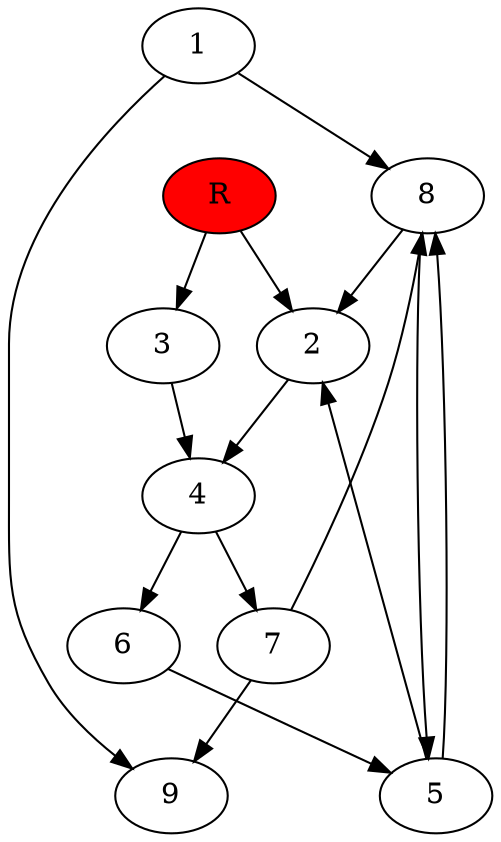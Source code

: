 digraph prb38660 {
	1
	2
	3
	4
	5
	6
	7
	8
	R [fillcolor="#ff0000" style=filled]
	1 -> 8
	1 -> 9
	2 -> 4
	3 -> 4
	4 -> 6
	4 -> 7
	5 -> 2
	5 -> 8
	6 -> 5
	7 -> 8
	7 -> 9
	8 -> 2
	8 -> 5
	R -> 2
	R -> 3
}
